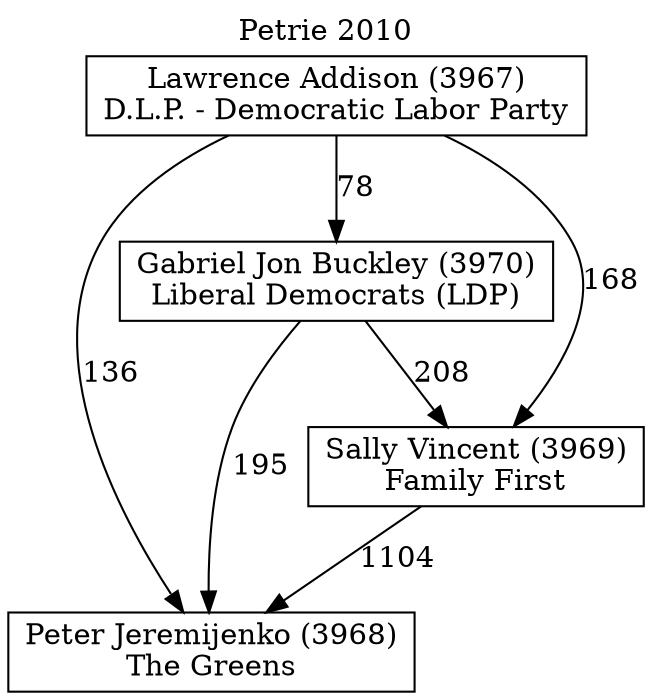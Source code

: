 // House preference flow
digraph "Peter Jeremijenko (3968)_Petrie_2010" {
	graph [label="Petrie 2010" labelloc=t mclimit=10]
	node [shape=box]
	"Gabriel Jon Buckley (3970)" [label="Gabriel Jon Buckley (3970)
Liberal Democrats (LDP)"]
	"Lawrence Addison (3967)" [label="Lawrence Addison (3967)
D.L.P. - Democratic Labor Party"]
	"Peter Jeremijenko (3968)" [label="Peter Jeremijenko (3968)
The Greens"]
	"Sally Vincent (3969)" [label="Sally Vincent (3969)
Family First"]
	"Gabriel Jon Buckley (3970)" -> "Peter Jeremijenko (3968)" [label=195]
	"Gabriel Jon Buckley (3970)" -> "Sally Vincent (3969)" [label=208]
	"Lawrence Addison (3967)" -> "Gabriel Jon Buckley (3970)" [label=78]
	"Lawrence Addison (3967)" -> "Peter Jeremijenko (3968)" [label=136]
	"Lawrence Addison (3967)" -> "Sally Vincent (3969)" [label=168]
	"Sally Vincent (3969)" -> "Peter Jeremijenko (3968)" [label=1104]
}
